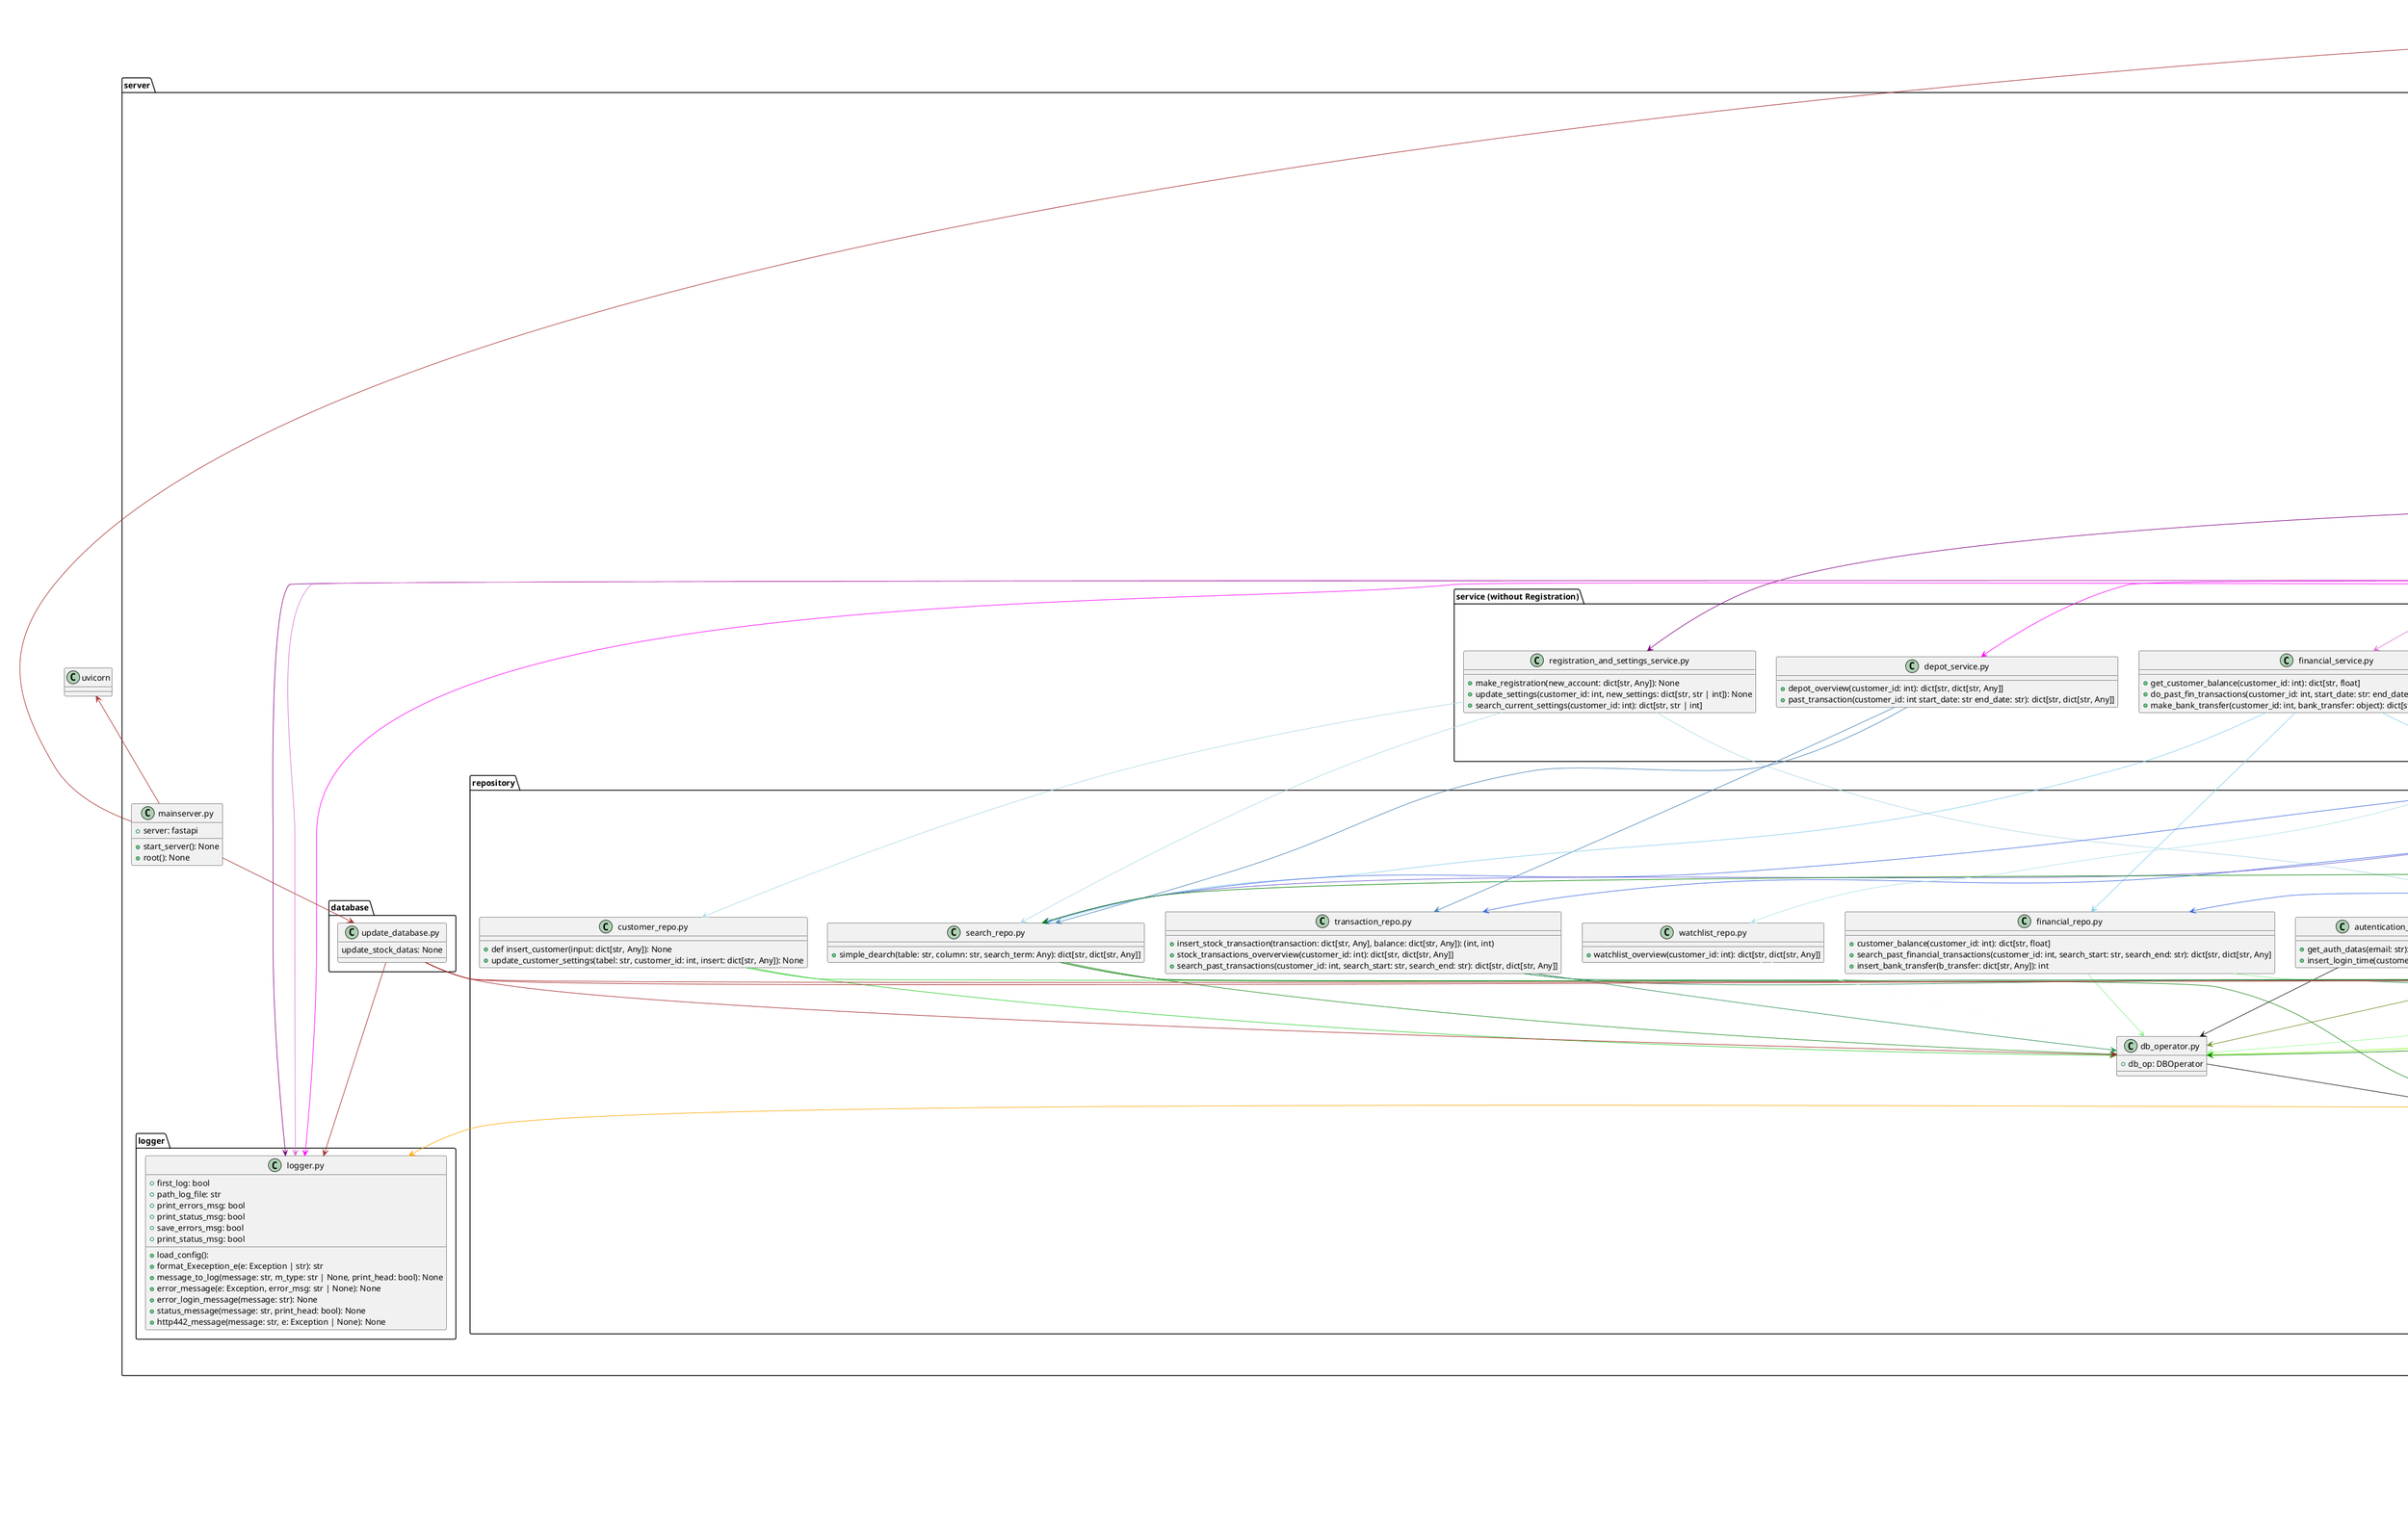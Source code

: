 @startuml

    package pydantic {
         class BaseModel
    }
    class jwt {}

    package "cryptography.fernet" as cryptography_fernet  {
        class Fernet
    }

    package "jwt.exceptions" as jwt_exceptions {
        class InvalidTokenError
    }

    package fastapi {
        class FastAPI
        class APIRouter
        class HTTPException 
        class status
    }

    package yfinance {
         class Ticker
    }
     
    package "passlib.context" {
            class CryptContext {
        }
    }
    package "fastapi.security" as fastapi_security {
         class OAuth2PasswordBearer
    }

    package datetime {
        class date
         class datetime
         class timedelta
         class timezone
    }


    package server {
        class "mainserver.py" as mainserver_py {
            + server: fastapi
            + start_server(): None
            + root(): None
        }

        package "logger" {
            class "logger.py" as logger_py {
                + first_log: bool
                + path_log_file: str
                + print_errors_msg: bool
                + print_status_msg: bool
                + save_errors_msg: bool
                + print_status_msg: bool
                + load_config():
                + format_Exeception_e(e: Exception | str): str
                + message_to_log(message: str, m_type: str | None, print_head: bool): None
                + error_message(e: Exception, error_msg: str | None): None
                + error_login_message(message: str): None
                + status_message(message: str, print_head: bool): None
                + http442_message(message: str, e: Exception | None): None
            }
        }

        package "schemas(without forms)" {
            class EmailOAuth2PasswordRequestForm {
                + email: str
                + password: str
            }
            
            class Token {
                + access_token: str
                + token_type: str
            }

            class Code {
                + validation_number: int
                + validate_number(v: int): int
            }

            class User {
                + email: str
                + customer_id: int | None
                + disabled: bool | None
            }

       
            class BankTransfer {
                + fin_amount: float
                + transfer_type: str
                + usage: str
            }
            
            class StockTrade {
                + isin: str
                + amount: int
                + transaction_type: str
            }
            class WatchlistOrder {
                + isin: str
            }       
        }

        package "schemas (form)" {

            class AccountForm {
                + last_name: str
                + first_name: str
                + street: str
                + house_number: str
                + zip_code: int
                + city: str
                + birthday: str
                + email: str
                + phone_number: str
                + reference_account: str
                + fin_amount: str
                + password: str
                + validate_names(v: str): str
                + validate_house_number(v: str): str
                + validete_birthday(v: str): str
                + validate_zip_code(v: int): int
                + validate_email(v: str): str
                + validate_phone_number(v: str): str
                + validate_fin_amount(v: float): float
                + validate_bank_account(v: str): str
                + validate_password(v: str): str

            }
            class Settings {
                + street: str
                + house_number: str
                + city: str
                + zip_code: int
                + phone_number: str
                + email: str
                + reference_account: str
                + password: str
                + validate_names(v: str): str
                + validate_house_number(v: str): str
                + validete_birthday(v: str): str
                + validate_zip_code(v: int): int
                + validate_email(v: str): str
                + validate_phone_number(v: str): str
                + validate_bank_account(v: str): str
                + validate_password(v: str): str
            }
        }




        ' API
        package "api" {

            class "registraton_and_auth_apis.py" as registration_and_auth_apis_py {
                + router: APIRouter
                # _request_ip(client_ip: str): str
                + customer_login_for_token(login_form: EmailOAuth2PasswordRequestForm): Token
                + get_validation(email: str): dict[str, dict[str, int]
                + post_activate_account(code: Code): dict[str, str]
                + create_account(account_form: AccountForm): None
            }

            class "depot_apis.py" as depot_apis_py {
                + router: APIRouter
                + get_depot(current_customer: User): dict[str, str]
                + get_depot_overview(current_customer: User): dict[str, dict[str, Any]]
                + get_stock_search(search_term: str, current_customer: User): dict[str, str | dict[str, str] | dict[str, Any]]
                + get_watchlist(current_customer: User): dict[str, dict[str, Any]]
                + post_editing_watchlist(watchlist_order: WatchlistOrder, currrent_customer: User): None
                + delete_editing_watchlist(watchlist_order: WatchlistOrder, currrent_customer: User): None
                + get_settings(current_customer: User): dict[str, dict[str, str | int]]
                + change_settings(settings: Settings, current_customer: User): dict[str, dict[str, str]]                
            }

            class "depot_trade_and_transfer_apis.py" as depot_trade_and_transfer_apis_py {
                + router: APIRouter
                + get_current_balance(current_customer: User): dict[str, dict[str, float]]
                + get_past_financial_transactions(search_start: str, search_end:str, current_customer: User): dict[str, dict[str, str | float]]
                + post_bank_transfer(bank_transfer: BankTransfer, current_customer: User): dict[str, dict[str, str | float]]
                + get_past_transactions(search_start: str, search_end: str, current_customer: User): dict[str, dict[str, Any]]
                + trade_stock(stock_trade: StockTrade, current_customer: User): None     
            }

            class "informtion_api.py" as informtion_api_py {
                + router: APIRouter
                + get_information(): str
            }
        }

    ' service
    
    package "service (without Registration)" {

        class "authentication_token.py" as authentication_token_py {
            # _secret_key: str | None
            + ALGORITHM: str
            + ACCESS_TOKEN_EXPIRE_MINUTES: int
            + oauth2_scheme: OAuth2PasswordBearer
            + get_token_key(): str
            # _verify_password(input_password: str, hashed_password: str): bool
            + authenticate_customer(email: str, password: str, client_ip: str): tuple(dict[str, int | str], bool)
            + get_current_user(token: Annotated): dict[str, int | str]
            + get_current_active_user(current_user: Annotated): User
            + create_access_token(user: dict[str, str | int]): str
        }
        ' weitermachen
        class "validation_service.py" as validation_service_py {
            + date_form_validation(input: str): bool
        }

        class "financial_service.py" as financial_service_py {
            + get_customer_balance(customer_id: int): dict[str, float]
            + do_past_fin_transactions(customer_id: int, start_date: str: end_date:str): dict[str, dict[str, Any]]
            + make_bank_transfer(customer_id: int, bank_transfer: object): dict[str, dict[str, Any]]
        }

        class "depot_service.py" as depot_service_py  {
            + depot_overview(customer_id: int): dict[str, dict[str, Any]]
            + past_transaction(customer_id: int start_date: str end_date: str): dict[str, dict[str, Any]]
        }

        class "information_service.py" as information_service_py {
            + all_order_charges(): str
        }


        class "stock_service.py" as stock_service_py {
            + search_stock(search_input: str): str | dict[str, Any] | dict[str, dict[str, Any]]
            + stock_performence(stocks_row: dict[str, str]): dict[str, str | float]
            + stocks_trade(customer_id: int, stock_trade: dict[str, str | int]): dict[str, dict[str, Any]]
            + customer_finance_data(customer_id:int, kind_of: str): tuple(dict[str, float], dict[str, str | int])
            + buy_stocks(customer_id:str, stock_trade: dict[str, str | int]): dict[str, Any]
            + trade_transaction(transaction: dict[str, Any], balance: dict[str, Any]): dict[str, Any]
            + sell_stocks(customer_id: int, stock_trade: dict[str, str | int]): dict[str, Any]
            + start_stock_transaction(customer_id: int, stock_trade: dict[str, str | int]): dict[str, Any]
        }


        class "watchlist_service.py" as watchlist_service_py {
            + load_watchlist(customer_id: int): dict[str, dict[str, Any]]
            + editing_watchlist(customer_id: int, watchlist_order: dict[str, str]): None
        }

        class "registration_and_settings_service.py" as registration_and_settings_service_py {
            + make_registration(new_account: dict[str, Any]): None
            + update_settings(customer_id: int, new_settings: dict[str, str | int]): None
            + search_current_settings(customer_id: int): dict[str, str | int]
        }
    }

    ' Repository
    package "repository" {
        class "autentication_repo.py" as autentication_repo_py {
            + get_auth_datas(email: str): dict[str, int | str]
            + insert_login_time(customer_id: int): None
        }

        class "customer_repo.py" as customer_repo_py {
            + def insert_customer(input: dict[str, Any]): None
            + update_customer_settings(tabel: str, customer_id: int, insert: dict[str, Any]): None
        }

        class "db_operator.py" as db_operator_py {
            + db_op: DBOperator
        }

        class DBOperator {
            + path: str
            + cursor: Cursor | None
            + connection: Connection | None 
            + init(): None
            + open_connection_db(): None
            + start_transaction(): None
            + connection_commit(): None
            + rollback(): None
            + execute(sql:str, value: Any): Cursor
            + execute_and_commit(sql: str, value: Any): Cursor
            + col_names(): list[str]
            + close(): None
        }
 
        class "financial_repo.py" as financial_repo_py {
            + customer_balance(customer_id: int): dict[str, float]
            + search_past_financial_transactions(customer_id: int, search_start: str, search_end: str): dict[str, dict[str, Any]
            + insert_bank_transfer(b_transfer: dict[str, Any]): int
        }

        class "insert_remove_repo.py" as insert_remove_repo_py {
            + key_to_column(to_form: dict[str, Any]): str
            + key_to_value(to_form: dict[str, Any]): str
            + insert_one_table(table: str, insert: dict[str, Any]): int
            + remove_from_one_table(table: str, condition: dict[str, Any]): None
        }

        class "order_charges_repo.py" as order_charges_repo_py {
            + search_order_charges(volumn: float, date:str): dict[str, Any]
            + search_all_order_charges(date: str): dict[str, dict[str, Any]]
        }

        class "search_repo.py" as search_repo_py {
            + simple_dearch(table: str, column: str, search_term: Any): dict[str, dict[str, Any]]
        }

        class "transaction_repo.py" as transaction_repo_py {
            + insert_stock_transaction(transaction: dict[str, Any], balance: dict[str, Any]): (int, int)
            + stock_transactions_oververview(customer_id: int): dict[str, dict[str, Any]]
            + search_past_transactions(customer_id: int, search_start: str, search_end: str): dict[str, dict[str, Any]]
        }

        class "uptdate_repo.py" as uptdate_repo_py { 
            + update_one_table(table, update: dict[str, Any], condition_dict: dict[str, Any]): None
        }
        
        class "stock_repo.py" as stock_repo_py {
            + latest_trade_day_entry(search_term: str): dict[str, Any]
            + trade_day_by_period(search_term: str, time: str): dict[str, Any]
            + all_stocks_by_custommer(customer_id: int, isin:str): int
            + uptdate_single_stock_datas(isin: str): None
            }
            
        class "watchlist_repo.py" as watchlist_repo_py {
                + watchlist_overview(customer_id: int): dict[str, dict[str, Any]]

        }
    }

    package "database" {
        class "update_database.py" as update_database_py {
            update_stock_datas: None
        }
    }

    package "utilities" {

        class "bank_account_encryption.py" as bank_account_encryption_py {
            # _fernt: Fernet | None
            + read_bank_account_key(): str
            # get_fernet(): Fernet
            + bank_account_encode(account: str): str
            + bank_account_dncode(encode: str): str
        }

        class "check_and_error_msg.py" as check_and_error_msg_py {
            # error_msg: str
            + error_msg_db_sql: str
            + error_msg_no_service: str
            + error_forwarding_msg: str
            + check_not_None(value: Any): None
            + check_not_empty(value: str | dict | list): None
            + check_not_None_and_empty((value: str | dict[Any, Any] | list[Any]): None
            + check_len_bg2(value: str): str
            + check_house_number(value: str): str
            + check_zip_code(value: int): int
            + check_time_format(time: str): bool
            + check_birthday(value: str): str
            + check_email(value: str): str
            + check_phone_number(value: str): str
            + check_fin_amount(value: float): float
            + check_password(value: str): str
            + check_isin(value: str): str
        }
        
        class "config_loader.py" as config_loader_py {
            + path_db: str
            + server_config: dict[str, str | bool]
            + load_config(): None
        }

        class "exceptions_and_handler.py" as exceptions_and_handler_py {
                + exceptions_handler(e: Exception, msg: str): None
        }
        class DBOperationError {

        }
        class SQLExecutionError {

        }
        class ValidationError {

        }
        }


    }

    
 
    BaseModel <|-[#Khaki]- EmailOAuth2PasswordRequestForm
    BaseModel <|-[#Khaki]- Token
    BaseModel <|-[#Khaki]- Code
    BaseModel <|-[#Khaki]- User

    BaseModel <|-[#Yellow]- BankTransfer
    BaseModel <|-[#DarkGoldenRod]- StockTrade
    BaseModel <|-[#DarkGoldenRod]- WatchlistOrder

    BaseModel <|-[#Gold]- Settings
    BaseModel <|-[#GoldenRod]- AccountForm

    BankTransfer -[#Yellow]-> check_and_error_msg_py
    StockTrade -[#DarkGoldenRod]-> check_and_error_msg_py
    WatchlistOrder -[#DarkGoldenRod]-> check_and_error_msg_py

    AccountForm -[#GoldenRod]-> check_and_error_msg_py
    Settings -[#Gold]-> check_and_error_msg_py

    ' depot_apis_py
    User <.[#magenta]. depot_apis_py
    WatchlistOrder <.[#magenta]. depot_apis_py
    Settings <.[#magenta]. depot_apis_py

    Annotated <-[#magenta]-- depot_apis_py
    APIRouter <-[#magenta]-- depot_apis_py

    depot_apis_py -[#magenta]-> exceptions_and_handler_py
    depot_apis_py -[#magenta]-> logger_py 

    depot_apis_py -[#magenta]-> depot_service_py
    
    depot_apis_py -[#magenta]-> watchlist_service_py

    ' registration_and_auth_apis_py
    EmailOAuth2PasswordRequestForm <.[#Purple]. registration_and_auth_apis_py
    Code <.[#Purple]. registration_and_auth_apis_py
    Token <.[#Purple]. registration_and_auth_apis_py
    AccountForm <.[#Purple]. registration_and_auth_apis_py

    HTTPException <-[#Purple]-- registration_and_auth_apis_py


    APIRouter <-[#Purple]-- registration_and_auth_apis_py
    status <-[#Purple]-- registration_and_auth_apis_py

    registration_and_auth_apis_py -[#Purple]-> exceptions_and_handler_py

    registration_and_auth_apis_py -[#Purple]-> authentication_token_py
    registration_and_auth_apis_py -[#Purple]-> validation_service_py
    registration_and_auth_apis_py -[#Purple]-> registration_and_settings_service_py
    registration_and_auth_apis_py -[#Purple]-> logger_py


    ' depot_trade_and_transfer_apis_py
    User <.[#Orchid]. depot_trade_and_transfer_apis_py
    StockTrade <.[#Orchid]. depot_trade_and_transfer_apis_py
    BankTransfer <.[#Orchid]. depot_trade_and_transfer_apis_py
    
    HTTPException <-[#Orchid]-- depot_trade_and_transfer_apis_py
    Annotated <-[#Orchid]-- depot_trade_and_transfer_apis_py
    APIRouter <-[#Orchid]-- depot_trade_and_transfer_apis_py
    depot_trade_and_transfer_apis_py -[#Orchid]-> logger_py

    depot_trade_and_transfer_apis_py -[#Orchid]-> exceptions_and_handler_py
    depot_trade_and_transfer_apis_py -[#Orchid]-> financial_service_py
    depot_trade_and_transfer_apis_py -[#Orchid]-> stock_service_py


    ' informtion_api_py 
    APIRouter <-[#Indigo]-- informtion_api_py
    informtion_api_py -[#Indigo]-> exceptions_and_handler_py
    informtion_api_py -[#Indigo]-> information_service_py


    ' authentication_token_py
    User <.[#Blue]. authentication_token_py

    authentication_token_py -[#Blue]-> os
    authentication_token_py -[#Blue]-> datetime.datetime
    authentication_token_py -[#Blue]-> timezone
    authentication_token_py -[#Blue]-> timedelta
    authentication_token_py -[#Blue]-> Annotated
    authentication_token_py -[#Blue]-> jwt
    authentication_token_py -[#Blue]-> OAuth2PasswordBearer
    authentication_token_py -[#Blue]-> InvalidTokenError
    authentication_token_py -[#Blue]-> CryptContext
    
    authentication_token_py -[#Blue]-> autentication_repo_py

    ' überprüfen
    HTTPException <-[#Blue]- authentication_token_py
    status <-[#Blue]- authentication_token_py
    
    'registration_and_settings_service_py
    registration_and_settings_service_py --[#LightBlue]-> customer_repo_py
    registration_and_settings_service_py --[#LightBlue]-> search_repo_py
    registration_and_settings_service_py --[#LightBlue]-> uptdate_repo_py

    ' depot_service.py
    depot_service_py --[#SteelBlue]-> transaction_repo_py
    depot_service_py -[#SteelBlue]-> search_repo_py

    ' financial_service_py
    financial_service_py -[#SkyBlue]-> bank_account_encryption_py
    financial_service_py --[#SkyBlue]-> financial_repo_py
    financial_service_py --[#SkyBlue]-> search_repo_py

    ' information_service.py
    information_service_py --[#MediumBlue]-> order_charges_repo_py
    information_service_py -[#MediumBlue]-> datetime.datetime

    ' stock_service.py
    stock_service_py --[#RoyalBlue]-> datetime.datetime
    stock_service_py --[#RoyalBlue]-> timedelta
    stock_service_py --[#RoyalBlue]-> date
    stock_service_py --[#RoyalBlue]-> search_repo_py
    stock_service_py --[#RoyalBlue]-> stock_repo_py
    stock_service_py --[#RoyalBlue]-> order_charges_repo_py
    stock_service_py --[#RoyalBlue]-> financial_repo_py
    stock_service_py --[#RoyalBlue]-> transaction_repo_py

    ' validation_service.py
    validation_service_py -[#SlateBlue]-> datetime.datetime
    validation_service_py -[#SlateBlue]-> timezone
    validation_service_py -[#SlateBlue]-> timedelta
    validation_service_py --[#SlateBlue]-> random
    validation_service_py --[#SlateBlue]-> search_repo_py
    validation_service_py --[#SlateBlue]-> insert_remove_repo_py
    validation_service_py --[#SlateBlue]-> uptdate_repo_py

    ' watchlist_service.py
    watchlist_service_py --[#Powderblue]-> insert_remove_repo_py
    watchlist_service_py --[#Powderblue]-> stock_repo_py
    watchlist_service_py --[#Powderblue]-> watchlist_repo_py

    ' db_operator.py
    db_operator_py --> DBOperator


    ' DBOperator
    DBOperator --[#DarkGreen]-> sqlite3
    DBOperator --[#DarkGreen]-> os
    DBOperator -[#DarkGreen]-> config_loader_py
    DBOperator -[#DarkGreen]-> DBOperationError

    ' repo
    financial_repo_py -[#LightGreen]-> db_operator_py
    financial_repo_py -[#LightGreen]-> exceptions_and_handler_py

    autentication_repo_py --> db_operator_py

    ' customer_reop_py
    customer_repo_py -[#LimeGreen]-> db_operator_py
    customer_repo_py -[#LimeGreen]-> exceptions_and_handler_py



    insert_remove_repo_py -[#PaleGreen]-> db_operator_py
    insert_remove_repo_py -[#PaleGreen]-> exceptions_and_handler_py
    insert_remove_repo_py -[#PaleGreen]-> check_and_error_msg_py


    order_charges_repo_py -[#lawngreen]-> db_operator_py
    order_charges_repo_py -[#lawngreen]-> exceptions_and_handler_py
    order_charges_repo_py -[#lawngreen]-> check_and_error_msg_py


    search_repo_py -[#ForestGreen]-> db_operator_py
    search_repo_py -[#ForestGreen]-> exceptions_and_handler_py
    search_repo_py -[#ForestGreen]-> check_and_error_msg_py


    stock_repo_py -[#Green]-> Ticker
    stock_repo_py -[#Green]-> db_operator_py
    stock_repo_py -[#Green]-> exceptions_and_handler_py
    stock_repo_py -[#Green]-> check_and_error_msg_py
    stock_repo_py -[#Green]-> search_repo_py


    transaction_repo_py -[#SeaGreen]-> db_operator_py
    transaction_repo_py -[#SeaGreen]-> exceptions_and_handler_py
    transaction_repo_py -[#SeaGreen]-> check_and_error_msg_py


    uptdate_repo_py -[#OliveDrab]-> db_operator_py
    uptdate_repo_py -[#OliveDrab]-> exceptions_and_handler_py


    watchlist_repo_py -[#MintCream]-> db_operator_py
    watchlist_repo_py -[#MintCream]-> exceptions_and_handler_py


    update_database_py -[#Brown]-> Ticker
    update_database_py -[#Brown]-> logger_py
    update_database_py -[#Brown]-> exceptions_and_handler_py
    update_database_py -[#Brown]-> db_operator_py


    mainserver_py -[#Brown]-> update_database_py
    FastAPI <-[#Brown]- mainserver_py
    uvicorn <-[#Brown]- mainserver_py

    'bank_account_encryption_py
    bank_account_encryption_py --[#Orange]-> os
    bank_account_encryption_py --[#Orange]-> base64
    bank_account_encryption_py --[#Orange]-> Fernet


    ' check_and_error_msg_py
    check_and_error_msg_py -[#Coral]-> CryptContext
    check_and_error_msg_py -[#Coral]-> datetime.datetime


    ' config_loader_py
    config_loader_py -[#Darkorange]-> json
    config_loader_py --[#Darkorange]-> os

    ' exceptions_and_handler_py
    exceptions_and_handler_py -[#Orange]-> HTTPException
    exceptions_and_handler_py -[#Orange]-> logger_py
    exceptions_and_handler_py -[#Orange]-> check_and_error_msg_py

    exceptions_and_handler_py -[#Orange]-> DBOperationError
    exceptions_and_handler_py -[#Orange]-> SQLExecutionError
    exceptions_and_handler_py -[#Orange]-> ValidationError

@enduml
